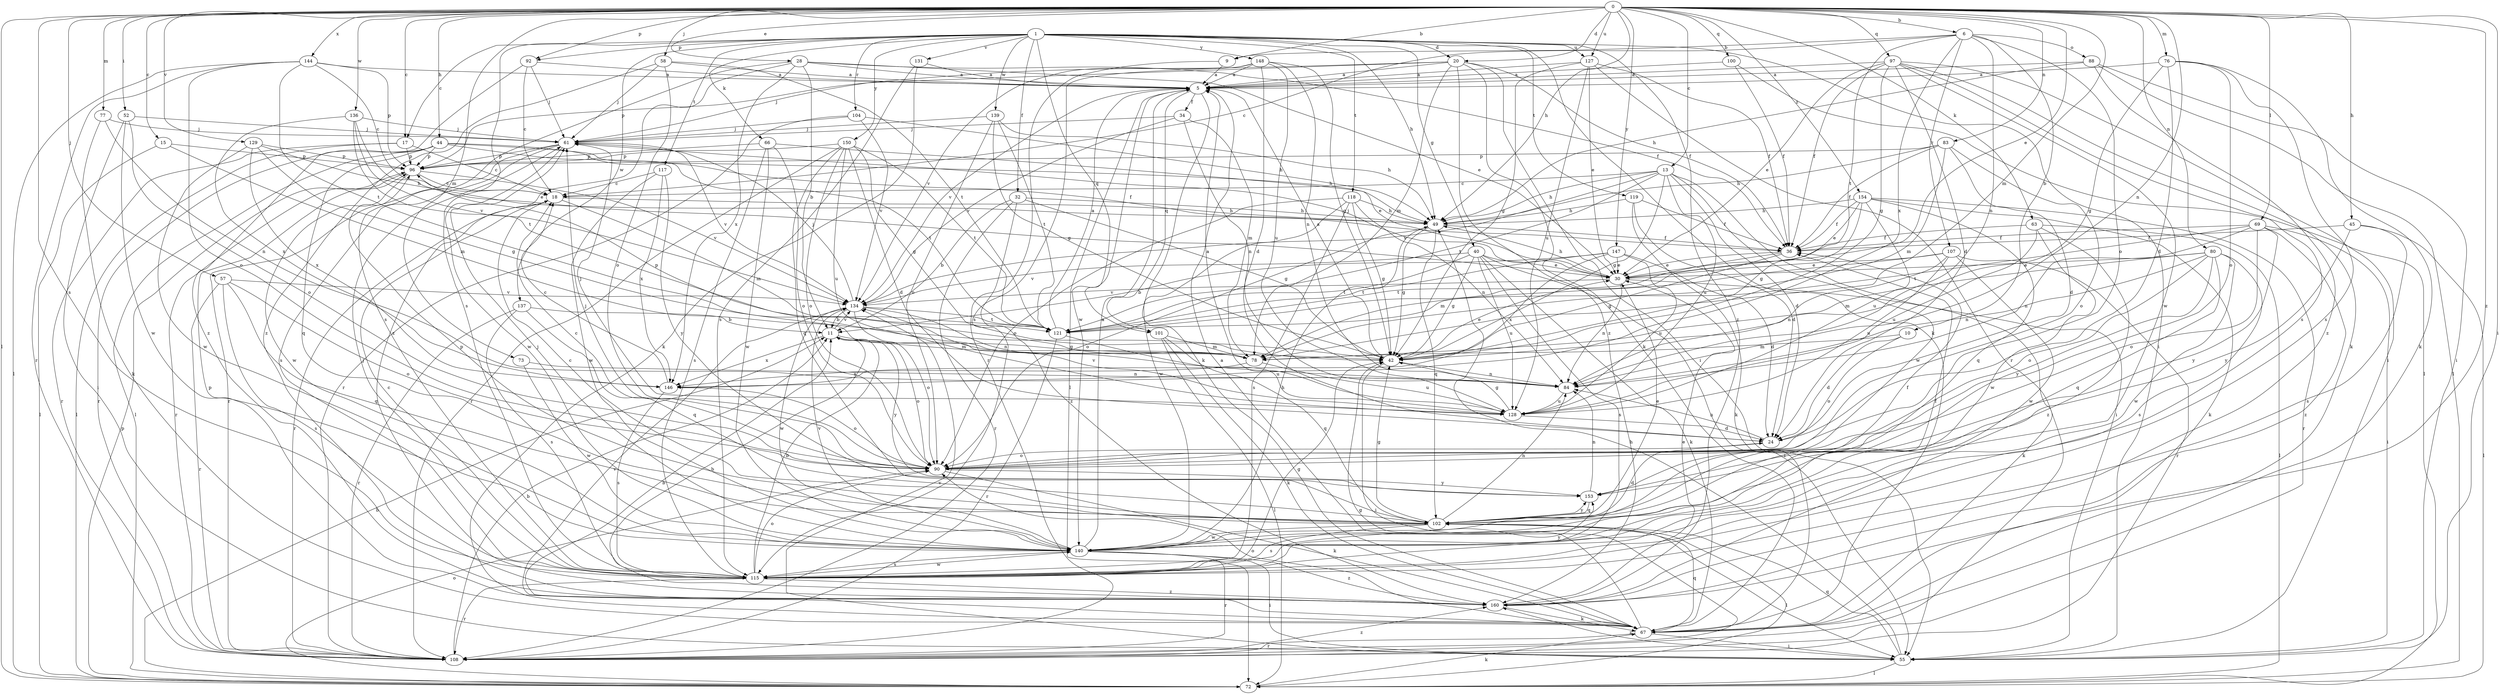 strict digraph  {
0;
1;
5;
6;
9;
10;
11;
13;
15;
17;
18;
20;
24;
28;
30;
32;
34;
36;
40;
42;
44;
45;
49;
52;
55;
57;
58;
61;
63;
66;
67;
69;
72;
73;
76;
77;
78;
80;
83;
84;
88;
90;
92;
96;
97;
100;
101;
102;
104;
107;
108;
115;
117;
118;
119;
121;
127;
128;
129;
131;
134;
136;
137;
139;
140;
144;
146;
147;
148;
150;
153;
154;
160;
0 -> 6  [label=b];
0 -> 9  [label=b];
0 -> 13  [label=c];
0 -> 15  [label=c];
0 -> 17  [label=c];
0 -> 20  [label=d];
0 -> 28  [label=e];
0 -> 30  [label=e];
0 -> 44  [label=h];
0 -> 45  [label=h];
0 -> 49  [label=h];
0 -> 52  [label=i];
0 -> 55  [label=i];
0 -> 57  [label=j];
0 -> 58  [label=j];
0 -> 63  [label=k];
0 -> 69  [label=l];
0 -> 72  [label=l];
0 -> 73  [label=m];
0 -> 76  [label=m];
0 -> 77  [label=m];
0 -> 78  [label=m];
0 -> 80  [label=n];
0 -> 83  [label=n];
0 -> 84  [label=n];
0 -> 92  [label=p];
0 -> 97  [label=q];
0 -> 100  [label=q];
0 -> 115  [label=s];
0 -> 127  [label=u];
0 -> 129  [label=v];
0 -> 136  [label=w];
0 -> 144  [label=x];
0 -> 147  [label=y];
0 -> 154  [label=z];
0 -> 160  [label=z];
1 -> 17  [label=c];
1 -> 20  [label=d];
1 -> 32  [label=f];
1 -> 40  [label=g];
1 -> 49  [label=h];
1 -> 55  [label=i];
1 -> 66  [label=k];
1 -> 67  [label=k];
1 -> 92  [label=p];
1 -> 101  [label=q];
1 -> 104  [label=r];
1 -> 115  [label=s];
1 -> 117  [label=t];
1 -> 118  [label=t];
1 -> 119  [label=t];
1 -> 127  [label=u];
1 -> 131  [label=v];
1 -> 137  [label=w];
1 -> 139  [label=w];
1 -> 148  [label=y];
1 -> 150  [label=y];
1 -> 160  [label=z];
5 -> 34  [label=f];
5 -> 67  [label=k];
5 -> 72  [label=l];
5 -> 101  [label=q];
5 -> 134  [label=v];
5 -> 140  [label=w];
6 -> 9  [label=b];
6 -> 10  [label=b];
6 -> 18  [label=c];
6 -> 84  [label=n];
6 -> 88  [label=o];
6 -> 90  [label=o];
6 -> 107  [label=r];
6 -> 121  [label=t];
6 -> 146  [label=x];
9 -> 5  [label=a];
9 -> 108  [label=r];
10 -> 24  [label=d];
10 -> 78  [label=m];
10 -> 90  [label=o];
11 -> 42  [label=g];
11 -> 78  [label=m];
11 -> 90  [label=o];
11 -> 134  [label=v];
11 -> 146  [label=x];
11 -> 153  [label=y];
13 -> 18  [label=c];
13 -> 24  [label=d];
13 -> 42  [label=g];
13 -> 49  [label=h];
13 -> 55  [label=i];
13 -> 121  [label=t];
13 -> 128  [label=u];
13 -> 134  [label=v];
13 -> 140  [label=w];
15 -> 72  [label=l];
15 -> 78  [label=m];
15 -> 96  [label=p];
17 -> 18  [label=c];
17 -> 72  [label=l];
17 -> 96  [label=p];
17 -> 108  [label=r];
18 -> 49  [label=h];
18 -> 78  [label=m];
18 -> 108  [label=r];
20 -> 5  [label=a];
20 -> 36  [label=f];
20 -> 55  [label=i];
20 -> 61  [label=j];
20 -> 67  [label=k];
20 -> 78  [label=m];
20 -> 96  [label=p];
20 -> 160  [label=z];
24 -> 84  [label=n];
24 -> 90  [label=o];
28 -> 5  [label=a];
28 -> 11  [label=b];
28 -> 30  [label=e];
28 -> 36  [label=f];
28 -> 115  [label=s];
28 -> 146  [label=x];
28 -> 160  [label=z];
30 -> 49  [label=h];
30 -> 61  [label=j];
30 -> 67  [label=k];
30 -> 84  [label=n];
30 -> 134  [label=v];
32 -> 11  [label=b];
32 -> 42  [label=g];
32 -> 49  [label=h];
32 -> 108  [label=r];
32 -> 160  [label=z];
34 -> 61  [label=j];
34 -> 78  [label=m];
34 -> 84  [label=n];
34 -> 134  [label=v];
36 -> 30  [label=e];
36 -> 42  [label=g];
36 -> 121  [label=t];
40 -> 30  [label=e];
40 -> 42  [label=g];
40 -> 55  [label=i];
40 -> 67  [label=k];
40 -> 115  [label=s];
40 -> 121  [label=t];
40 -> 128  [label=u];
40 -> 134  [label=v];
42 -> 5  [label=a];
42 -> 30  [label=e];
42 -> 55  [label=i];
42 -> 84  [label=n];
44 -> 36  [label=f];
44 -> 49  [label=h];
44 -> 72  [label=l];
44 -> 96  [label=p];
44 -> 102  [label=q];
44 -> 108  [label=r];
44 -> 121  [label=t];
45 -> 36  [label=f];
45 -> 72  [label=l];
45 -> 115  [label=s];
45 -> 153  [label=y];
49 -> 36  [label=f];
49 -> 42  [label=g];
49 -> 90  [label=o];
49 -> 102  [label=q];
52 -> 55  [label=i];
52 -> 61  [label=j];
52 -> 90  [label=o];
52 -> 140  [label=w];
55 -> 49  [label=h];
55 -> 72  [label=l];
55 -> 102  [label=q];
55 -> 134  [label=v];
55 -> 160  [label=z];
57 -> 90  [label=o];
57 -> 102  [label=q];
57 -> 108  [label=r];
57 -> 115  [label=s];
57 -> 134  [label=v];
58 -> 5  [label=a];
58 -> 61  [label=j];
58 -> 90  [label=o];
58 -> 121  [label=t];
58 -> 160  [label=z];
61 -> 96  [label=p];
61 -> 108  [label=r];
61 -> 115  [label=s];
61 -> 134  [label=v];
61 -> 140  [label=w];
63 -> 36  [label=f];
63 -> 72  [label=l];
63 -> 128  [label=u];
63 -> 140  [label=w];
63 -> 160  [label=z];
66 -> 30  [label=e];
66 -> 90  [label=o];
66 -> 96  [label=p];
66 -> 115  [label=s];
66 -> 140  [label=w];
67 -> 5  [label=a];
67 -> 11  [label=b];
67 -> 55  [label=i];
67 -> 90  [label=o];
67 -> 102  [label=q];
67 -> 108  [label=r];
67 -> 134  [label=v];
69 -> 36  [label=f];
69 -> 55  [label=i];
69 -> 84  [label=n];
69 -> 90  [label=o];
69 -> 121  [label=t];
69 -> 153  [label=y];
69 -> 160  [label=z];
72 -> 11  [label=b];
72 -> 67  [label=k];
72 -> 90  [label=o];
72 -> 96  [label=p];
73 -> 84  [label=n];
73 -> 140  [label=w];
76 -> 5  [label=a];
76 -> 24  [label=d];
76 -> 42  [label=g];
76 -> 67  [label=k];
76 -> 90  [label=o];
76 -> 115  [label=s];
77 -> 61  [label=j];
77 -> 67  [label=k];
77 -> 84  [label=n];
78 -> 96  [label=p];
78 -> 128  [label=u];
78 -> 146  [label=x];
80 -> 30  [label=e];
80 -> 78  [label=m];
80 -> 84  [label=n];
80 -> 90  [label=o];
80 -> 102  [label=q];
80 -> 115  [label=s];
80 -> 140  [label=w];
80 -> 153  [label=y];
83 -> 24  [label=d];
83 -> 36  [label=f];
83 -> 49  [label=h];
83 -> 78  [label=m];
83 -> 90  [label=o];
83 -> 96  [label=p];
84 -> 128  [label=u];
88 -> 5  [label=a];
88 -> 49  [label=h];
88 -> 55  [label=i];
88 -> 72  [label=l];
88 -> 160  [label=z];
90 -> 18  [label=c];
90 -> 61  [label=j];
90 -> 67  [label=k];
90 -> 153  [label=y];
92 -> 5  [label=a];
92 -> 18  [label=c];
92 -> 61  [label=j];
92 -> 160  [label=z];
96 -> 18  [label=c];
96 -> 108  [label=r];
96 -> 134  [label=v];
96 -> 140  [label=w];
97 -> 5  [label=a];
97 -> 24  [label=d];
97 -> 30  [label=e];
97 -> 36  [label=f];
97 -> 42  [label=g];
97 -> 55  [label=i];
97 -> 67  [label=k];
97 -> 115  [label=s];
97 -> 140  [label=w];
100 -> 5  [label=a];
100 -> 36  [label=f];
100 -> 72  [label=l];
101 -> 67  [label=k];
101 -> 72  [label=l];
101 -> 78  [label=m];
101 -> 102  [label=q];
102 -> 18  [label=c];
102 -> 24  [label=d];
102 -> 30  [label=e];
102 -> 36  [label=f];
102 -> 42  [label=g];
102 -> 72  [label=l];
102 -> 84  [label=n];
102 -> 96  [label=p];
102 -> 115  [label=s];
102 -> 140  [label=w];
102 -> 153  [label=y];
104 -> 49  [label=h];
104 -> 61  [label=j];
104 -> 108  [label=r];
104 -> 134  [label=v];
107 -> 30  [label=e];
107 -> 78  [label=m];
107 -> 84  [label=n];
107 -> 108  [label=r];
107 -> 128  [label=u];
107 -> 140  [label=w];
108 -> 11  [label=b];
108 -> 42  [label=g];
108 -> 160  [label=z];
115 -> 11  [label=b];
115 -> 18  [label=c];
115 -> 42  [label=g];
115 -> 61  [label=j];
115 -> 90  [label=o];
115 -> 108  [label=r];
115 -> 140  [label=w];
115 -> 153  [label=y];
115 -> 160  [label=z];
117 -> 18  [label=c];
117 -> 140  [label=w];
117 -> 146  [label=x];
117 -> 153  [label=y];
118 -> 42  [label=g];
118 -> 49  [label=h];
118 -> 84  [label=n];
118 -> 90  [label=o];
118 -> 115  [label=s];
118 -> 140  [label=w];
119 -> 24  [label=d];
119 -> 36  [label=f];
119 -> 49  [label=h];
119 -> 67  [label=k];
121 -> 5  [label=a];
121 -> 108  [label=r];
121 -> 128  [label=u];
127 -> 5  [label=a];
127 -> 30  [label=e];
127 -> 36  [label=f];
127 -> 42  [label=g];
127 -> 108  [label=r];
127 -> 128  [label=u];
128 -> 5  [label=a];
128 -> 24  [label=d];
128 -> 42  [label=g];
128 -> 61  [label=j];
128 -> 134  [label=v];
129 -> 42  [label=g];
129 -> 49  [label=h];
129 -> 96  [label=p];
129 -> 140  [label=w];
129 -> 146  [label=x];
131 -> 5  [label=a];
131 -> 67  [label=k];
131 -> 115  [label=s];
134 -> 11  [label=b];
134 -> 61  [label=j];
134 -> 84  [label=n];
134 -> 90  [label=o];
134 -> 121  [label=t];
134 -> 140  [label=w];
136 -> 30  [label=e];
136 -> 61  [label=j];
136 -> 121  [label=t];
136 -> 134  [label=v];
136 -> 146  [label=x];
137 -> 11  [label=b];
137 -> 102  [label=q];
137 -> 108  [label=r];
137 -> 115  [label=s];
139 -> 42  [label=g];
139 -> 49  [label=h];
139 -> 61  [label=j];
139 -> 90  [label=o];
139 -> 121  [label=t];
140 -> 5  [label=a];
140 -> 36  [label=f];
140 -> 49  [label=h];
140 -> 55  [label=i];
140 -> 61  [label=j];
140 -> 108  [label=r];
140 -> 115  [label=s];
140 -> 134  [label=v];
140 -> 160  [label=z];
144 -> 5  [label=a];
144 -> 18  [label=c];
144 -> 72  [label=l];
144 -> 90  [label=o];
144 -> 96  [label=p];
144 -> 108  [label=r];
144 -> 121  [label=t];
146 -> 18  [label=c];
146 -> 90  [label=o];
146 -> 115  [label=s];
147 -> 11  [label=b];
147 -> 24  [label=d];
147 -> 30  [label=e];
147 -> 121  [label=t];
147 -> 128  [label=u];
147 -> 146  [label=x];
148 -> 5  [label=a];
148 -> 24  [label=d];
148 -> 42  [label=g];
148 -> 84  [label=n];
148 -> 115  [label=s];
148 -> 128  [label=u];
148 -> 134  [label=v];
150 -> 24  [label=d];
150 -> 42  [label=g];
150 -> 90  [label=o];
150 -> 96  [label=p];
150 -> 102  [label=q];
150 -> 108  [label=r];
150 -> 121  [label=t];
150 -> 128  [label=u];
153 -> 84  [label=n];
153 -> 102  [label=q];
154 -> 30  [label=e];
154 -> 36  [label=f];
154 -> 42  [label=g];
154 -> 49  [label=h];
154 -> 67  [label=k];
154 -> 102  [label=q];
154 -> 108  [label=r];
154 -> 128  [label=u];
160 -> 11  [label=b];
160 -> 30  [label=e];
160 -> 67  [label=k];
160 -> 96  [label=p];
}
